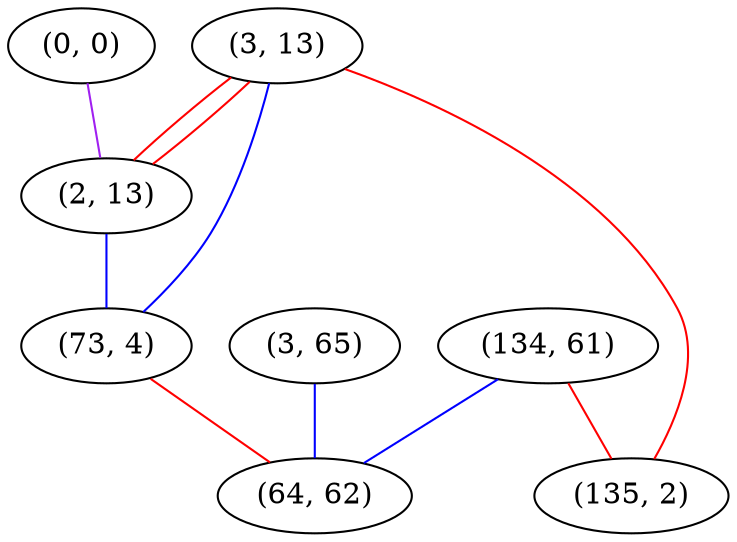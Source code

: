 graph "" {
"(0, 0)";
"(134, 61)";
"(3, 13)";
"(3, 65)";
"(2, 13)";
"(73, 4)";
"(64, 62)";
"(135, 2)";
"(0, 0)" -- "(2, 13)"  [color=purple, key=0, weight=4];
"(134, 61)" -- "(64, 62)"  [color=blue, key=0, weight=3];
"(134, 61)" -- "(135, 2)"  [color=red, key=0, weight=1];
"(3, 13)" -- "(2, 13)"  [color=red, key=0, weight=1];
"(3, 13)" -- "(2, 13)"  [color=red, key=1, weight=1];
"(3, 13)" -- "(73, 4)"  [color=blue, key=0, weight=3];
"(3, 13)" -- "(135, 2)"  [color=red, key=0, weight=1];
"(3, 65)" -- "(64, 62)"  [color=blue, key=0, weight=3];
"(2, 13)" -- "(73, 4)"  [color=blue, key=0, weight=3];
"(73, 4)" -- "(64, 62)"  [color=red, key=0, weight=1];
}
